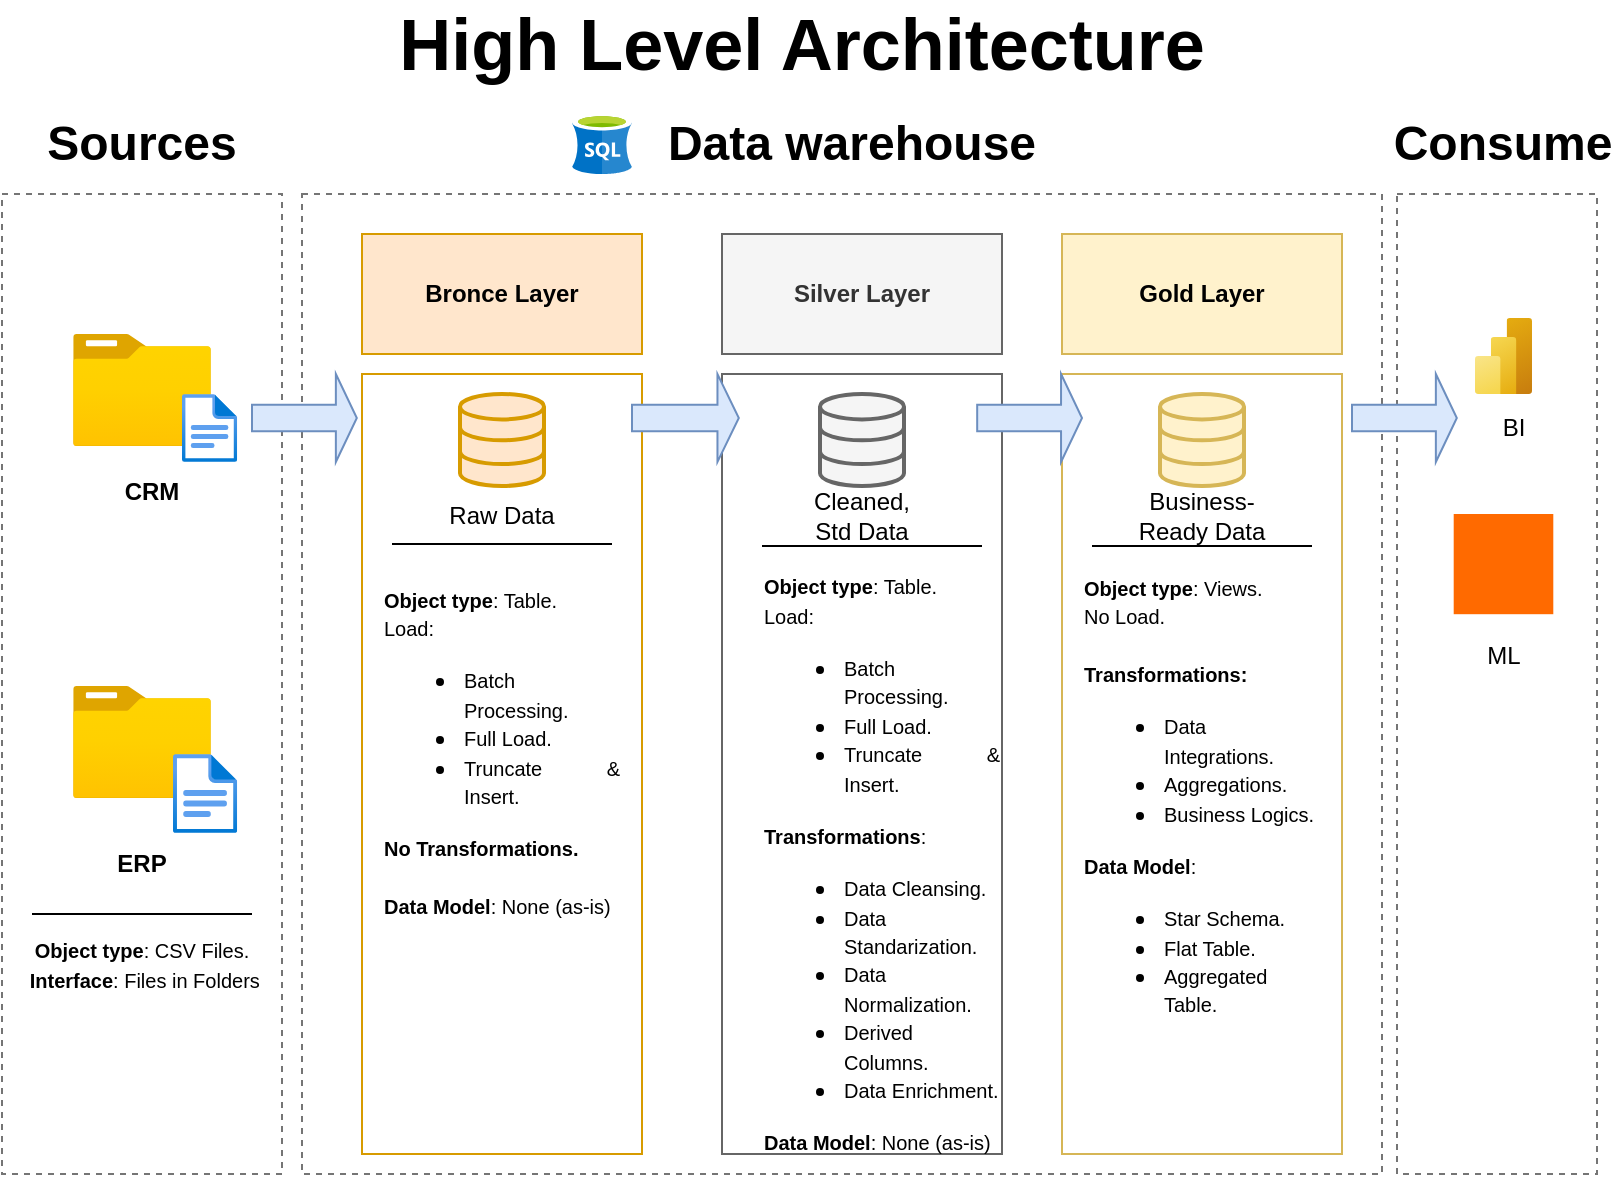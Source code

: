 <mxfile version="28.0.6">
  <diagram name="Página-1" id="50MQZrLXcKWJrY5wgc9H">
    <mxGraphModel dx="2066" dy="1201" grid="1" gridSize="10" guides="1" tooltips="1" connect="1" arrows="1" fold="1" page="1" pageScale="1" pageWidth="827" pageHeight="1169" math="0" shadow="0">
      <root>
        <mxCell id="0" />
        <mxCell id="1" parent="0" />
        <mxCell id="7gWxnwFCbXSUsCtXN8eq-1" value="&lt;font style=&quot;font-size: 36px;&quot;&gt;&lt;b&gt;High Level Architecture&lt;/b&gt;&lt;/font&gt;" style="text;html=1;align=center;verticalAlign=middle;whiteSpace=wrap;rounded=0;" vertex="1" parent="1">
          <mxGeometry x="204" y="60" width="420" height="30" as="geometry" />
        </mxCell>
        <mxCell id="7gWxnwFCbXSUsCtXN8eq-2" value="" style="rounded=0;whiteSpace=wrap;html=1;strokeColor=light-dark(#757575, #ededed);dashed=1;" vertex="1" parent="1">
          <mxGeometry x="14" y="150" width="140" height="490" as="geometry" />
        </mxCell>
        <mxCell id="7gWxnwFCbXSUsCtXN8eq-4" value="&lt;font style=&quot;font-size: 24px;&quot;&gt;&lt;b&gt;Sources&lt;/b&gt;&lt;/font&gt;" style="rounded=0;whiteSpace=wrap;html=1;strokeColor=none;" vertex="1" parent="1">
          <mxGeometry x="24" y="110" width="120" height="30" as="geometry" />
        </mxCell>
        <mxCell id="7gWxnwFCbXSUsCtXN8eq-5" value="" style="rounded=0;whiteSpace=wrap;html=1;strokeColor=light-dark(#757575, #ededed);dashed=1;" vertex="1" parent="1">
          <mxGeometry x="164" y="150" width="540" height="490" as="geometry" />
        </mxCell>
        <mxCell id="7gWxnwFCbXSUsCtXN8eq-6" value="&lt;font style=&quot;font-size: 24px;&quot;&gt;&lt;b&gt;Data warehouse&lt;/b&gt;&lt;/font&gt;" style="rounded=0;whiteSpace=wrap;html=1;strokeColor=none;" vertex="1" parent="1">
          <mxGeometry x="334" y="110" width="210" height="30" as="geometry" />
        </mxCell>
        <mxCell id="7gWxnwFCbXSUsCtXN8eq-7" value="" style="rounded=0;whiteSpace=wrap;html=1;strokeColor=light-dark(#757575, #ededed);dashed=1;" vertex="1" parent="1">
          <mxGeometry x="711.5" y="150" width="100" height="490" as="geometry" />
        </mxCell>
        <mxCell id="7gWxnwFCbXSUsCtXN8eq-10" value="&lt;font style=&quot;font-size: 24px;&quot;&gt;&lt;b&gt;Consume&lt;/b&gt;&lt;/font&gt;" style="rounded=0;whiteSpace=wrap;html=1;strokeColor=none;" vertex="1" parent="1">
          <mxGeometry x="711.5" y="110" width="105" height="30" as="geometry" />
        </mxCell>
        <mxCell id="7gWxnwFCbXSUsCtXN8eq-11" value="Bronce Layer" style="rounded=0;whiteSpace=wrap;html=1;fillColor=#ffe6cc;strokeColor=#d79b00;fontStyle=1" vertex="1" parent="1">
          <mxGeometry x="194" y="170" width="140" height="60" as="geometry" />
        </mxCell>
        <mxCell id="7gWxnwFCbXSUsCtXN8eq-12" value="" style="rounded=0;whiteSpace=wrap;html=1;fillColor=none;strokeColor=#d79b00;" vertex="1" parent="1">
          <mxGeometry x="194" y="240" width="140" height="390" as="geometry" />
        </mxCell>
        <mxCell id="7gWxnwFCbXSUsCtXN8eq-13" value="Silver Layer" style="rounded=0;whiteSpace=wrap;html=1;fillColor=#f5f5f5;strokeColor=#666666;fontColor=#333333;fontStyle=1" vertex="1" parent="1">
          <mxGeometry x="374" y="170" width="140" height="60" as="geometry" />
        </mxCell>
        <mxCell id="7gWxnwFCbXSUsCtXN8eq-14" value="" style="rounded=0;whiteSpace=wrap;html=1;fillColor=none;strokeColor=#666666;fontColor=#333333;" vertex="1" parent="1">
          <mxGeometry x="374" y="240" width="140" height="390" as="geometry" />
        </mxCell>
        <mxCell id="7gWxnwFCbXSUsCtXN8eq-15" value="Gold Layer" style="rounded=0;whiteSpace=wrap;html=1;fillColor=#fff2cc;strokeColor=#d6b656;fontStyle=1" vertex="1" parent="1">
          <mxGeometry x="544" y="170" width="140" height="60" as="geometry" />
        </mxCell>
        <mxCell id="7gWxnwFCbXSUsCtXN8eq-16" value="" style="rounded=0;whiteSpace=wrap;html=1;fillColor=none;strokeColor=#d6b656;" vertex="1" parent="1">
          <mxGeometry x="544" y="240" width="140" height="390" as="geometry" />
        </mxCell>
        <mxCell id="7gWxnwFCbXSUsCtXN8eq-18" value="" style="image;aspect=fixed;html=1;points=[];align=center;fontSize=12;image=img/lib/azure2/general/Folder_Blank.svg;" vertex="1" parent="1">
          <mxGeometry x="49.5" y="220" width="69" height="56.0" as="geometry" />
        </mxCell>
        <mxCell id="7gWxnwFCbXSUsCtXN8eq-19" value="" style="image;aspect=fixed;html=1;points=[];align=center;fontSize=12;image=img/lib/azure2/general/File.svg;" vertex="1" parent="1">
          <mxGeometry x="104" y="250" width="27.59" height="34" as="geometry" />
        </mxCell>
        <mxCell id="7gWxnwFCbXSUsCtXN8eq-20" value="&lt;b&gt;CRM&lt;/b&gt;" style="text;html=1;align=center;verticalAlign=middle;whiteSpace=wrap;rounded=0;" vertex="1" parent="1">
          <mxGeometry x="58.5" y="284" width="60" height="30" as="geometry" />
        </mxCell>
        <mxCell id="7gWxnwFCbXSUsCtXN8eq-21" value="" style="image;aspect=fixed;html=1;points=[];align=center;fontSize=12;image=img/lib/azure2/general/Folder_Blank.svg;" vertex="1" parent="1">
          <mxGeometry x="49.5" y="396" width="69" height="56.0" as="geometry" />
        </mxCell>
        <mxCell id="7gWxnwFCbXSUsCtXN8eq-22" value="" style="image;aspect=fixed;html=1;points=[];align=center;fontSize=12;image=img/lib/azure2/general/File.svg;" vertex="1" parent="1">
          <mxGeometry x="99.5" y="430" width="32.09" height="39.55" as="geometry" />
        </mxCell>
        <mxCell id="7gWxnwFCbXSUsCtXN8eq-23" value="&lt;b&gt;ERP&lt;/b&gt;" style="text;html=1;align=center;verticalAlign=middle;whiteSpace=wrap;rounded=0;" vertex="1" parent="1">
          <mxGeometry x="54" y="469.55" width="60" height="30" as="geometry" />
        </mxCell>
        <mxCell id="7gWxnwFCbXSUsCtXN8eq-27" value="" style="endArrow=none;html=1;rounded=0;" edge="1" parent="1">
          <mxGeometry width="50" height="50" relative="1" as="geometry">
            <mxPoint x="29" y="510" as="sourcePoint" />
            <mxPoint x="139" y="510" as="targetPoint" />
            <Array as="points">
              <mxPoint x="99" y="510" />
            </Array>
          </mxGeometry>
        </mxCell>
        <mxCell id="7gWxnwFCbXSUsCtXN8eq-28" value="&lt;font style=&quot;font-size: 10px;&quot;&gt;&lt;b style=&quot;&quot;&gt;Object type&lt;/b&gt;: CSV Files.&lt;br&gt;&amp;nbsp;&lt;b style=&quot;&quot;&gt;Interface&lt;/b&gt;: Files in Folders&lt;/font&gt;" style="text;html=1;align=center;verticalAlign=middle;whiteSpace=wrap;rounded=0;" vertex="1" parent="1">
          <mxGeometry x="24" y="520" width="120" height="30" as="geometry" />
        </mxCell>
        <mxCell id="7gWxnwFCbXSUsCtXN8eq-29" value="" style="html=1;verticalLabelPosition=bottom;align=center;labelBackgroundColor=#ffffff;verticalAlign=top;strokeWidth=2;strokeColor=#d79b00;shadow=0;dashed=0;shape=mxgraph.ios7.icons.data;fillColor=#ffe6cc;" vertex="1" parent="1">
          <mxGeometry x="243" y="250" width="42" height="46" as="geometry" />
        </mxCell>
        <mxCell id="7gWxnwFCbXSUsCtXN8eq-30" value="" style="html=1;verticalLabelPosition=bottom;align=center;labelBackgroundColor=#ffffff;verticalAlign=top;strokeWidth=2;strokeColor=#666666;shadow=0;dashed=0;shape=mxgraph.ios7.icons.data;fillColor=#f5f5f5;fontColor=#333333;" vertex="1" parent="1">
          <mxGeometry x="423" y="250" width="42" height="46" as="geometry" />
        </mxCell>
        <mxCell id="7gWxnwFCbXSUsCtXN8eq-31" value="" style="html=1;verticalLabelPosition=bottom;align=center;labelBackgroundColor=#ffffff;verticalAlign=top;strokeWidth=2;strokeColor=#d6b656;shadow=0;dashed=0;shape=mxgraph.ios7.icons.data;fillColor=#fff2cc;" vertex="1" parent="1">
          <mxGeometry x="593" y="250" width="42" height="46" as="geometry" />
        </mxCell>
        <mxCell id="7gWxnwFCbXSUsCtXN8eq-33" value="" style="shape=singleArrow;whiteSpace=wrap;html=1;fillColor=#dae8fc;strokeColor=#6c8ebf;" vertex="1" parent="1">
          <mxGeometry x="139" y="240" width="52.41" height="44" as="geometry" />
        </mxCell>
        <mxCell id="7gWxnwFCbXSUsCtXN8eq-34" value="" style="shape=singleArrow;whiteSpace=wrap;html=1;fillColor=#dae8fc;strokeColor=#6c8ebf;" vertex="1" parent="1">
          <mxGeometry x="329" y="240" width="53.41" height="44" as="geometry" />
        </mxCell>
        <mxCell id="7gWxnwFCbXSUsCtXN8eq-35" value="" style="shape=singleArrow;whiteSpace=wrap;html=1;fillColor=#dae8fc;strokeColor=#6c8ebf;" vertex="1" parent="1">
          <mxGeometry x="501.59" y="240" width="52.41" height="44" as="geometry" />
        </mxCell>
        <mxCell id="7gWxnwFCbXSUsCtXN8eq-36" value="" style="shape=singleArrow;whiteSpace=wrap;html=1;fillColor=#dae8fc;strokeColor=#6c8ebf;" vertex="1" parent="1">
          <mxGeometry x="689" y="240" width="52.41" height="44" as="geometry" />
        </mxCell>
        <mxCell id="7gWxnwFCbXSUsCtXN8eq-37" value="Raw Data" style="text;html=1;align=center;verticalAlign=middle;whiteSpace=wrap;rounded=0;" vertex="1" parent="1">
          <mxGeometry x="234" y="296" width="60" height="30" as="geometry" />
        </mxCell>
        <mxCell id="7gWxnwFCbXSUsCtXN8eq-38" value="Cleaned, Std Data" style="text;html=1;align=center;verticalAlign=middle;whiteSpace=wrap;rounded=0;" vertex="1" parent="1">
          <mxGeometry x="414" y="296" width="60" height="30" as="geometry" />
        </mxCell>
        <mxCell id="7gWxnwFCbXSUsCtXN8eq-39" value="Business-Ready Data" style="text;html=1;align=center;verticalAlign=middle;whiteSpace=wrap;rounded=0;" vertex="1" parent="1">
          <mxGeometry x="579" y="296" width="70" height="30" as="geometry" />
        </mxCell>
        <mxCell id="7gWxnwFCbXSUsCtXN8eq-40" value="" style="endArrow=none;html=1;rounded=0;" edge="1" parent="1">
          <mxGeometry width="50" height="50" relative="1" as="geometry">
            <mxPoint x="209" y="325" as="sourcePoint" />
            <mxPoint x="319" y="325" as="targetPoint" />
            <Array as="points">
              <mxPoint x="279" y="325" />
            </Array>
          </mxGeometry>
        </mxCell>
        <mxCell id="7gWxnwFCbXSUsCtXN8eq-41" value="" style="endArrow=none;html=1;rounded=0;" edge="1" parent="1">
          <mxGeometry width="50" height="50" relative="1" as="geometry">
            <mxPoint x="394" y="326" as="sourcePoint" />
            <mxPoint x="504" y="326" as="targetPoint" />
            <Array as="points">
              <mxPoint x="464" y="326" />
            </Array>
          </mxGeometry>
        </mxCell>
        <mxCell id="7gWxnwFCbXSUsCtXN8eq-42" value="" style="endArrow=none;html=1;rounded=0;" edge="1" parent="1">
          <mxGeometry width="50" height="50" relative="1" as="geometry">
            <mxPoint x="559" y="326" as="sourcePoint" />
            <mxPoint x="669" y="326" as="targetPoint" />
            <Array as="points">
              <mxPoint x="629" y="326" />
            </Array>
          </mxGeometry>
        </mxCell>
        <mxCell id="7gWxnwFCbXSUsCtXN8eq-43" value="&lt;div style=&quot;text-align: justify;&quot;&gt;&lt;b style=&quot;font-size: 10px; background-color: transparent; color: light-dark(rgb(0, 0, 0), rgb(255, 255, 255));&quot;&gt;Object type&lt;/b&gt;&lt;span style=&quot;font-size: 10px; background-color: transparent; color: light-dark(rgb(0, 0, 0), rgb(255, 255, 255));&quot;&gt;: Table.&lt;/span&gt;&lt;/div&gt;&lt;div&gt;&lt;div style=&quot;text-align: justify;&quot;&gt;&lt;span style=&quot;font-size: 10px;&quot;&gt;Load:&amp;nbsp;&lt;/span&gt;&lt;/div&gt;&lt;div style=&quot;text-align: justify;&quot;&gt;&lt;ul&gt;&lt;li&gt;&lt;span style=&quot;font-size: 10px;&quot;&gt;Batch Processing.&lt;/span&gt;&lt;/li&gt;&lt;li&gt;&lt;span style=&quot;font-size: 10px;&quot;&gt;Full Load.&lt;/span&gt;&lt;/li&gt;&lt;li&gt;&lt;span style=&quot;font-size: 10px;&quot;&gt;Truncate &amp;amp; Insert.&lt;/span&gt;&lt;/li&gt;&lt;/ul&gt;&lt;div&gt;&lt;span style=&quot;font-size: 10px;&quot;&gt;&lt;b&gt;No Transformations.&lt;/b&gt;&lt;/span&gt;&lt;/div&gt;&lt;div&gt;&lt;span style=&quot;font-size: 10px;&quot;&gt;&lt;br&gt;&lt;/span&gt;&lt;/div&gt;&lt;div&gt;&lt;span style=&quot;font-size: 10px;&quot;&gt;&lt;b&gt;Data Model&lt;/b&gt;: None (as-is)&lt;/span&gt;&lt;/div&gt;&lt;/div&gt;&lt;font style=&quot;font-size: 10px;&quot;&gt;&lt;div style=&quot;text-align: justify;&quot;&gt;&lt;br&gt;&lt;/div&gt;&lt;/font&gt;&lt;/div&gt;" style="text;html=1;align=center;verticalAlign=middle;whiteSpace=wrap;rounded=0;" vertex="1" parent="1">
          <mxGeometry x="204" y="334" width="120" height="202" as="geometry" />
        </mxCell>
        <mxCell id="7gWxnwFCbXSUsCtXN8eq-47" value="&lt;div style=&quot;text-align: justify;&quot;&gt;&lt;b style=&quot;background-color: transparent; color: light-dark(rgb(0, 0, 0), rgb(255, 255, 255)); font-size: 10px;&quot;&gt;Object type&lt;/b&gt;&lt;span style=&quot;background-color: transparent; color: light-dark(rgb(0, 0, 0), rgb(255, 255, 255)); font-size: 10px;&quot;&gt;: Table.&lt;/span&gt;&lt;/div&gt;&lt;div&gt;&lt;div style=&quot;text-align: justify;&quot;&gt;&lt;span style=&quot;font-size: 10px;&quot;&gt;Load:&amp;nbsp;&lt;/span&gt;&lt;/div&gt;&lt;div style=&quot;text-align: justify;&quot;&gt;&lt;ul&gt;&lt;li&gt;&lt;span style=&quot;font-size: 10px;&quot;&gt;Batch Processing.&lt;/span&gt;&lt;/li&gt;&lt;li&gt;&lt;span style=&quot;font-size: 10px;&quot;&gt;Full Load.&lt;/span&gt;&lt;/li&gt;&lt;li&gt;&lt;span style=&quot;font-size: 10px;&quot;&gt;Truncate &amp;amp; Insert.&lt;/span&gt;&lt;/li&gt;&lt;/ul&gt;&lt;div&gt;&lt;span style=&quot;font-size: 10px;&quot;&gt;&lt;b&gt;Transformations&lt;/b&gt;:&lt;/span&gt;&lt;/div&gt;&lt;div&gt;&lt;ul&gt;&lt;li&gt;&lt;span style=&quot;font-size: 10px;&quot;&gt;Data Cleansing.&lt;/span&gt;&lt;/li&gt;&lt;li&gt;&lt;span style=&quot;font-size: 10px;&quot;&gt;Data Standarization.&lt;/span&gt;&lt;/li&gt;&lt;li&gt;&lt;span style=&quot;font-size: 10px;&quot;&gt;Data Normalization.&lt;/span&gt;&lt;/li&gt;&lt;li&gt;&lt;span style=&quot;font-size: 10px;&quot;&gt;Derived Columns.&lt;/span&gt;&lt;/li&gt;&lt;li&gt;&lt;span style=&quot;font-size: 10px;&quot;&gt;Data Enrichment.&lt;/span&gt;&lt;/li&gt;&lt;/ul&gt;&lt;/div&gt;&lt;div&gt;&lt;span style=&quot;font-size: 10px;&quot;&gt;&lt;b&gt;Data Model&lt;/b&gt;: None (as-is)&lt;/span&gt;&lt;/div&gt;&lt;/div&gt;&lt;/div&gt;" style="text;html=1;align=center;verticalAlign=middle;whiteSpace=wrap;rounded=0;" vertex="1" parent="1">
          <mxGeometry x="394" y="316.55" width="120" height="336" as="geometry" />
        </mxCell>
        <mxCell id="7gWxnwFCbXSUsCtXN8eq-48" value="&lt;div style=&quot;text-align: justify;&quot;&gt;&lt;b style=&quot;font-size: 10px; background-color: transparent; color: light-dark(rgb(0, 0, 0), rgb(255, 255, 255));&quot;&gt;Object type&lt;/b&gt;&lt;span style=&quot;font-size: 10px; background-color: transparent; color: light-dark(rgb(0, 0, 0), rgb(255, 255, 255));&quot;&gt;: Views.&lt;/span&gt;&lt;/div&gt;&lt;div&gt;&lt;div style=&quot;text-align: justify;&quot;&gt;&lt;span style=&quot;font-size: 10px;&quot;&gt;No Load.&lt;/span&gt;&lt;/div&gt;&lt;div style=&quot;text-align: justify;&quot;&gt;&lt;span style=&quot;font-size: 10px;&quot;&gt;&lt;br&gt;&lt;/span&gt;&lt;/div&gt;&lt;div style=&quot;text-align: justify;&quot;&gt;&lt;div&gt;&lt;span style=&quot;font-size: 10px;&quot;&gt;&lt;b&gt;Transformations:&lt;/b&gt;&lt;/span&gt;&lt;/div&gt;&lt;div&gt;&lt;ul&gt;&lt;li&gt;&lt;span style=&quot;font-size: 10px;&quot;&gt;Data Integrations.&lt;/span&gt;&lt;/li&gt;&lt;li&gt;&lt;span style=&quot;font-size: 10px;&quot;&gt;Aggregations.&lt;/span&gt;&lt;/li&gt;&lt;li&gt;&lt;span style=&quot;font-size: 10px;&quot;&gt;Business Logics.&lt;/span&gt;&lt;/li&gt;&lt;/ul&gt;&lt;/div&gt;&lt;div&gt;&lt;span style=&quot;font-size: 10px;&quot;&gt;&lt;b&gt;Data Model&lt;/b&gt;:&lt;/span&gt;&lt;/div&gt;&lt;div&gt;&lt;ul&gt;&lt;li&gt;&lt;span style=&quot;font-size: 10px;&quot;&gt;Star Schema.&lt;/span&gt;&lt;/li&gt;&lt;li&gt;&lt;span style=&quot;font-size: 10px;&quot;&gt;Flat Table.&lt;/span&gt;&lt;/li&gt;&lt;li&gt;&lt;span style=&quot;font-size: 10px;&quot;&gt;Aggregated Table.&lt;/span&gt;&lt;/li&gt;&lt;/ul&gt;&lt;/div&gt;&lt;/div&gt;&lt;div style=&quot;text-align: justify;&quot;&gt;&lt;font style=&quot;font-size: 10px;&quot;&gt;&lt;br&gt;&lt;/font&gt;&lt;/div&gt;&lt;/div&gt;" style="text;html=1;align=center;verticalAlign=middle;whiteSpace=wrap;rounded=0;" vertex="1" parent="1">
          <mxGeometry x="554" y="334" width="120" height="260" as="geometry" />
        </mxCell>
        <mxCell id="7gWxnwFCbXSUsCtXN8eq-49" value="" style="image;aspect=fixed;html=1;points=[];align=center;fontSize=12;image=img/lib/azure2/analytics/Power_BI_Embedded.svg;" vertex="1" parent="1">
          <mxGeometry x="750.5" y="212" width="28.5" height="38" as="geometry" />
        </mxCell>
        <mxCell id="7gWxnwFCbXSUsCtXN8eq-50" value="" style="points=[];aspect=fixed;html=1;align=center;shadow=0;dashed=0;fillColor=#FF6A00;strokeColor=none;shape=mxgraph.alibaba_cloud.machine_learning;" vertex="1" parent="1">
          <mxGeometry x="739.85" y="310" width="49.8" height="50.1" as="geometry" />
        </mxCell>
        <mxCell id="7gWxnwFCbXSUsCtXN8eq-53" value="BI" style="text;html=1;align=center;verticalAlign=middle;whiteSpace=wrap;rounded=0;" vertex="1" parent="1">
          <mxGeometry x="739.85" y="252" width="60" height="30" as="geometry" />
        </mxCell>
        <mxCell id="7gWxnwFCbXSUsCtXN8eq-54" value="ML" style="text;html=1;align=center;verticalAlign=middle;whiteSpace=wrap;rounded=0;" vertex="1" parent="1">
          <mxGeometry x="734.75" y="366" width="60" height="30" as="geometry" />
        </mxCell>
        <mxCell id="7gWxnwFCbXSUsCtXN8eq-55" value="" style="image;sketch=0;aspect=fixed;html=1;points=[];align=center;fontSize=12;image=img/lib/mscae/dep/SQL_Server_Stretch_DB.svg;" vertex="1" parent="1">
          <mxGeometry x="299" y="110" width="30" height="30" as="geometry" />
        </mxCell>
      </root>
    </mxGraphModel>
  </diagram>
</mxfile>
